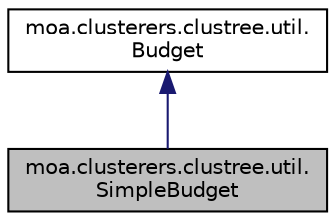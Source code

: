 digraph "moa.clusterers.clustree.util.SimpleBudget"
{
 // LATEX_PDF_SIZE
  edge [fontname="Helvetica",fontsize="10",labelfontname="Helvetica",labelfontsize="10"];
  node [fontname="Helvetica",fontsize="10",shape=record];
  Node1 [label="moa.clusterers.clustree.util.\lSimpleBudget",height=0.2,width=0.4,color="black", fillcolor="grey75", style="filled", fontcolor="black",tooltip=" "];
  Node2 -> Node1 [dir="back",color="midnightblue",fontsize="10",style="solid",fontname="Helvetica"];
  Node2 [label="moa.clusterers.clustree.util.\lBudget",height=0.2,width=0.4,color="black", fillcolor="white", style="filled",URL="$interfacemoa_1_1clusterers_1_1clustree_1_1util_1_1_budget.html",tooltip=" "];
}
